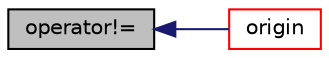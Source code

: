 digraph "operator!="
{
  bgcolor="transparent";
  edge [fontname="Helvetica",fontsize="10",labelfontname="Helvetica",labelfontsize="10"];
  node [fontname="Helvetica",fontsize="10",shape=record];
  rankdir="LR";
  Node863 [label="operator!=",height=0.2,width=0.4,color="black", fillcolor="grey75", style="filled", fontcolor="black"];
  Node863 -> Node864 [dir="back",color="midnightblue",fontsize="10",style="solid",fontname="Helvetica"];
  Node864 [label="origin",height=0.2,width=0.4,color="red",URL="$a23341.html#ad74f43780573979c852ffbe393b10458",tooltip="Return origin. "];
}
